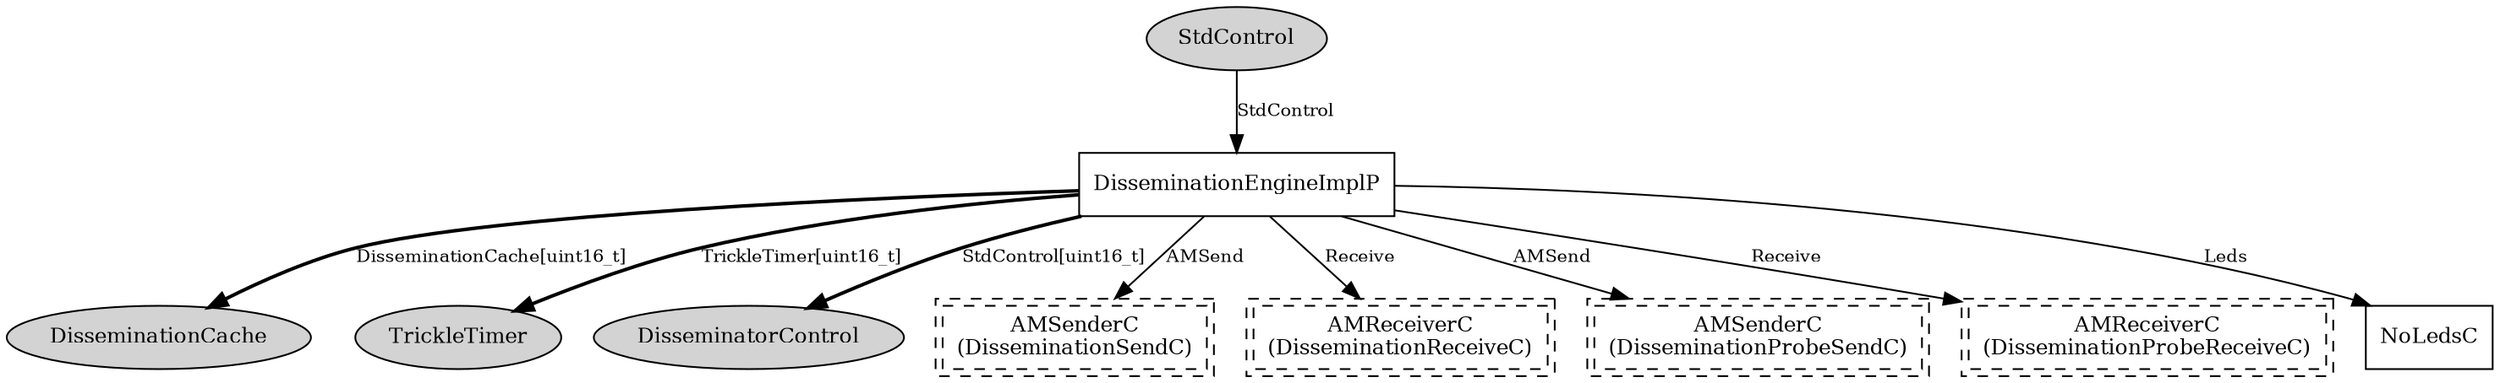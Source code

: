 digraph "tos.lib.net.drip.DisseminationEngineP" {
  n0x2ace82a94d18 [shape=ellipse, style=filled, label="StdControl", fontsize=12];
  "DisseminationEngineImplP" [fontsize=12, shape=box, URL="../chtml/tos.lib.net.drip.DisseminationEngineImplP.html"];
  "DisseminationEngineImplP" [fontsize=12, shape=box, URL="../chtml/tos.lib.net.drip.DisseminationEngineImplP.html"];
  n0x2ace82a8a998 [shape=ellipse, style=filled, label="DisseminationCache", fontsize=12];
  "DisseminationEngineImplP" [fontsize=12, shape=box, URL="../chtml/tos.lib.net.drip.DisseminationEngineImplP.html"];
  n0x2ace82a846c0 [shape=ellipse, style=filled, label="TrickleTimer", fontsize=12];
  "DisseminationEngineImplP" [fontsize=12, shape=box, URL="../chtml/tos.lib.net.drip.DisseminationEngineImplP.html"];
  n0x2ace82a8fa58 [shape=ellipse, style=filled, label="DisseminatorControl", fontsize=12];
  "DisseminationEngineImplP" [fontsize=12, shape=box, URL="../chtml/tos.lib.net.drip.DisseminationEngineImplP.html"];
  "DisseminationEngineP.DisseminationSendC" [fontsize=12, shape=box,peripheries=2, style=dashed, label="AMSenderC\n(DisseminationSendC)", URL="../chtml/tos.system.AMSenderC.html"];
  "DisseminationEngineImplP" [fontsize=12, shape=box, URL="../chtml/tos.lib.net.drip.DisseminationEngineImplP.html"];
  "DisseminationEngineP.DisseminationReceiveC" [fontsize=12, shape=box,peripheries=2, style=dashed, label="AMReceiverC\n(DisseminationReceiveC)", URL="../chtml/tos.system.AMReceiverC.html"];
  "DisseminationEngineImplP" [fontsize=12, shape=box, URL="../chtml/tos.lib.net.drip.DisseminationEngineImplP.html"];
  "DisseminationEngineP.DisseminationProbeSendC" [fontsize=12, shape=box,peripheries=2, style=dashed, label="AMSenderC\n(DisseminationProbeSendC)", URL="../chtml/tos.system.AMSenderC.html"];
  "DisseminationEngineImplP" [fontsize=12, shape=box, URL="../chtml/tos.lib.net.drip.DisseminationEngineImplP.html"];
  "DisseminationEngineP.DisseminationProbeReceiveC" [fontsize=12, shape=box,peripheries=2, style=dashed, label="AMReceiverC\n(DisseminationProbeReceiveC)", URL="../chtml/tos.system.AMReceiverC.html"];
  "DisseminationEngineImplP" [fontsize=12, shape=box, URL="../chtml/tos.lib.net.drip.DisseminationEngineImplP.html"];
  "NoLedsC" [fontsize=12, shape=box, URL="../chtml/tos.system.NoLedsC.html"];
  "n0x2ace82a94d18" -> "DisseminationEngineImplP" [label="StdControl", URL="../ihtml/tos.interfaces.StdControl.html", fontsize=10];
  "DisseminationEngineImplP" -> "n0x2ace82a8a998" [label="DisseminationCache[uint16_t]", style=bold, URL="../ihtml/tos.lib.net.drip.DisseminationCache.html", fontsize=10];
  "DisseminationEngineImplP" -> "n0x2ace82a846c0" [label="TrickleTimer[uint16_t]", style=bold, URL="../ihtml/tos.lib.net.TrickleTimer.html", fontsize=10];
  "DisseminationEngineImplP" -> "n0x2ace82a8fa58" [label="StdControl[uint16_t]", style=bold, URL="../ihtml/tos.interfaces.StdControl.html", fontsize=10];
  "DisseminationEngineImplP" -> "DisseminationEngineP.DisseminationSendC" [label="AMSend", URL="../ihtml/tos.interfaces.AMSend.html", fontsize=10];
  "DisseminationEngineImplP" -> "DisseminationEngineP.DisseminationReceiveC" [label="Receive", URL="../ihtml/tos.interfaces.Receive.html", fontsize=10];
  "DisseminationEngineImplP" -> "DisseminationEngineP.DisseminationProbeSendC" [label="AMSend", URL="../ihtml/tos.interfaces.AMSend.html", fontsize=10];
  "DisseminationEngineImplP" -> "DisseminationEngineP.DisseminationProbeReceiveC" [label="Receive", URL="../ihtml/tos.interfaces.Receive.html", fontsize=10];
  "DisseminationEngineImplP" -> "NoLedsC" [label="Leds", URL="../ihtml/tos.interfaces.Leds.html", fontsize=10];
}
